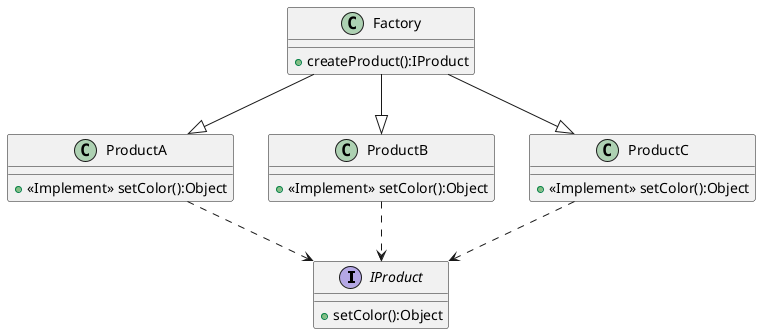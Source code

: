 @startuml
interface IProduct{
+ setColor():Object
}

class ProductA{
  + <<Implement>> setColor():Object
}

class ProductB{
  + <<Implement>> setColor():Object
}

class ProductC{
  + <<Implement>> setColor():Object
}

class Factory{
  + createProduct():IProduct
}

Factory --|> ProductA
Factory --|> ProductB
Factory --|> ProductC

ProductA ..> IProduct
ProductB ..> IProduct
ProductC ..> IProduct


@enduml
